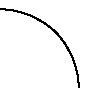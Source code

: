 beginfig(0)

drawaxes(-1.5cm, -1.5cm, 1.5cm, 1.5cm);

draw fullcircle scaled 2cm withpen boldpen;

label.lrt("$\slashfrac12$", cm*right);
label.ulft("$\slashfrac12$", cm*up);

endfig
